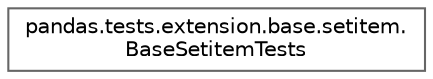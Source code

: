 digraph "Graphical Class Hierarchy"
{
 // LATEX_PDF_SIZE
  bgcolor="transparent";
  edge [fontname=Helvetica,fontsize=10,labelfontname=Helvetica,labelfontsize=10];
  node [fontname=Helvetica,fontsize=10,shape=box,height=0.2,width=0.4];
  rankdir="LR";
  Node0 [id="Node000000",label="pandas.tests.extension.base.setitem.\lBaseSetitemTests",height=0.2,width=0.4,color="grey40", fillcolor="white", style="filled",URL="$d1/d89/classpandas_1_1tests_1_1extension_1_1base_1_1setitem_1_1BaseSetitemTests.html",tooltip=" "];
}
